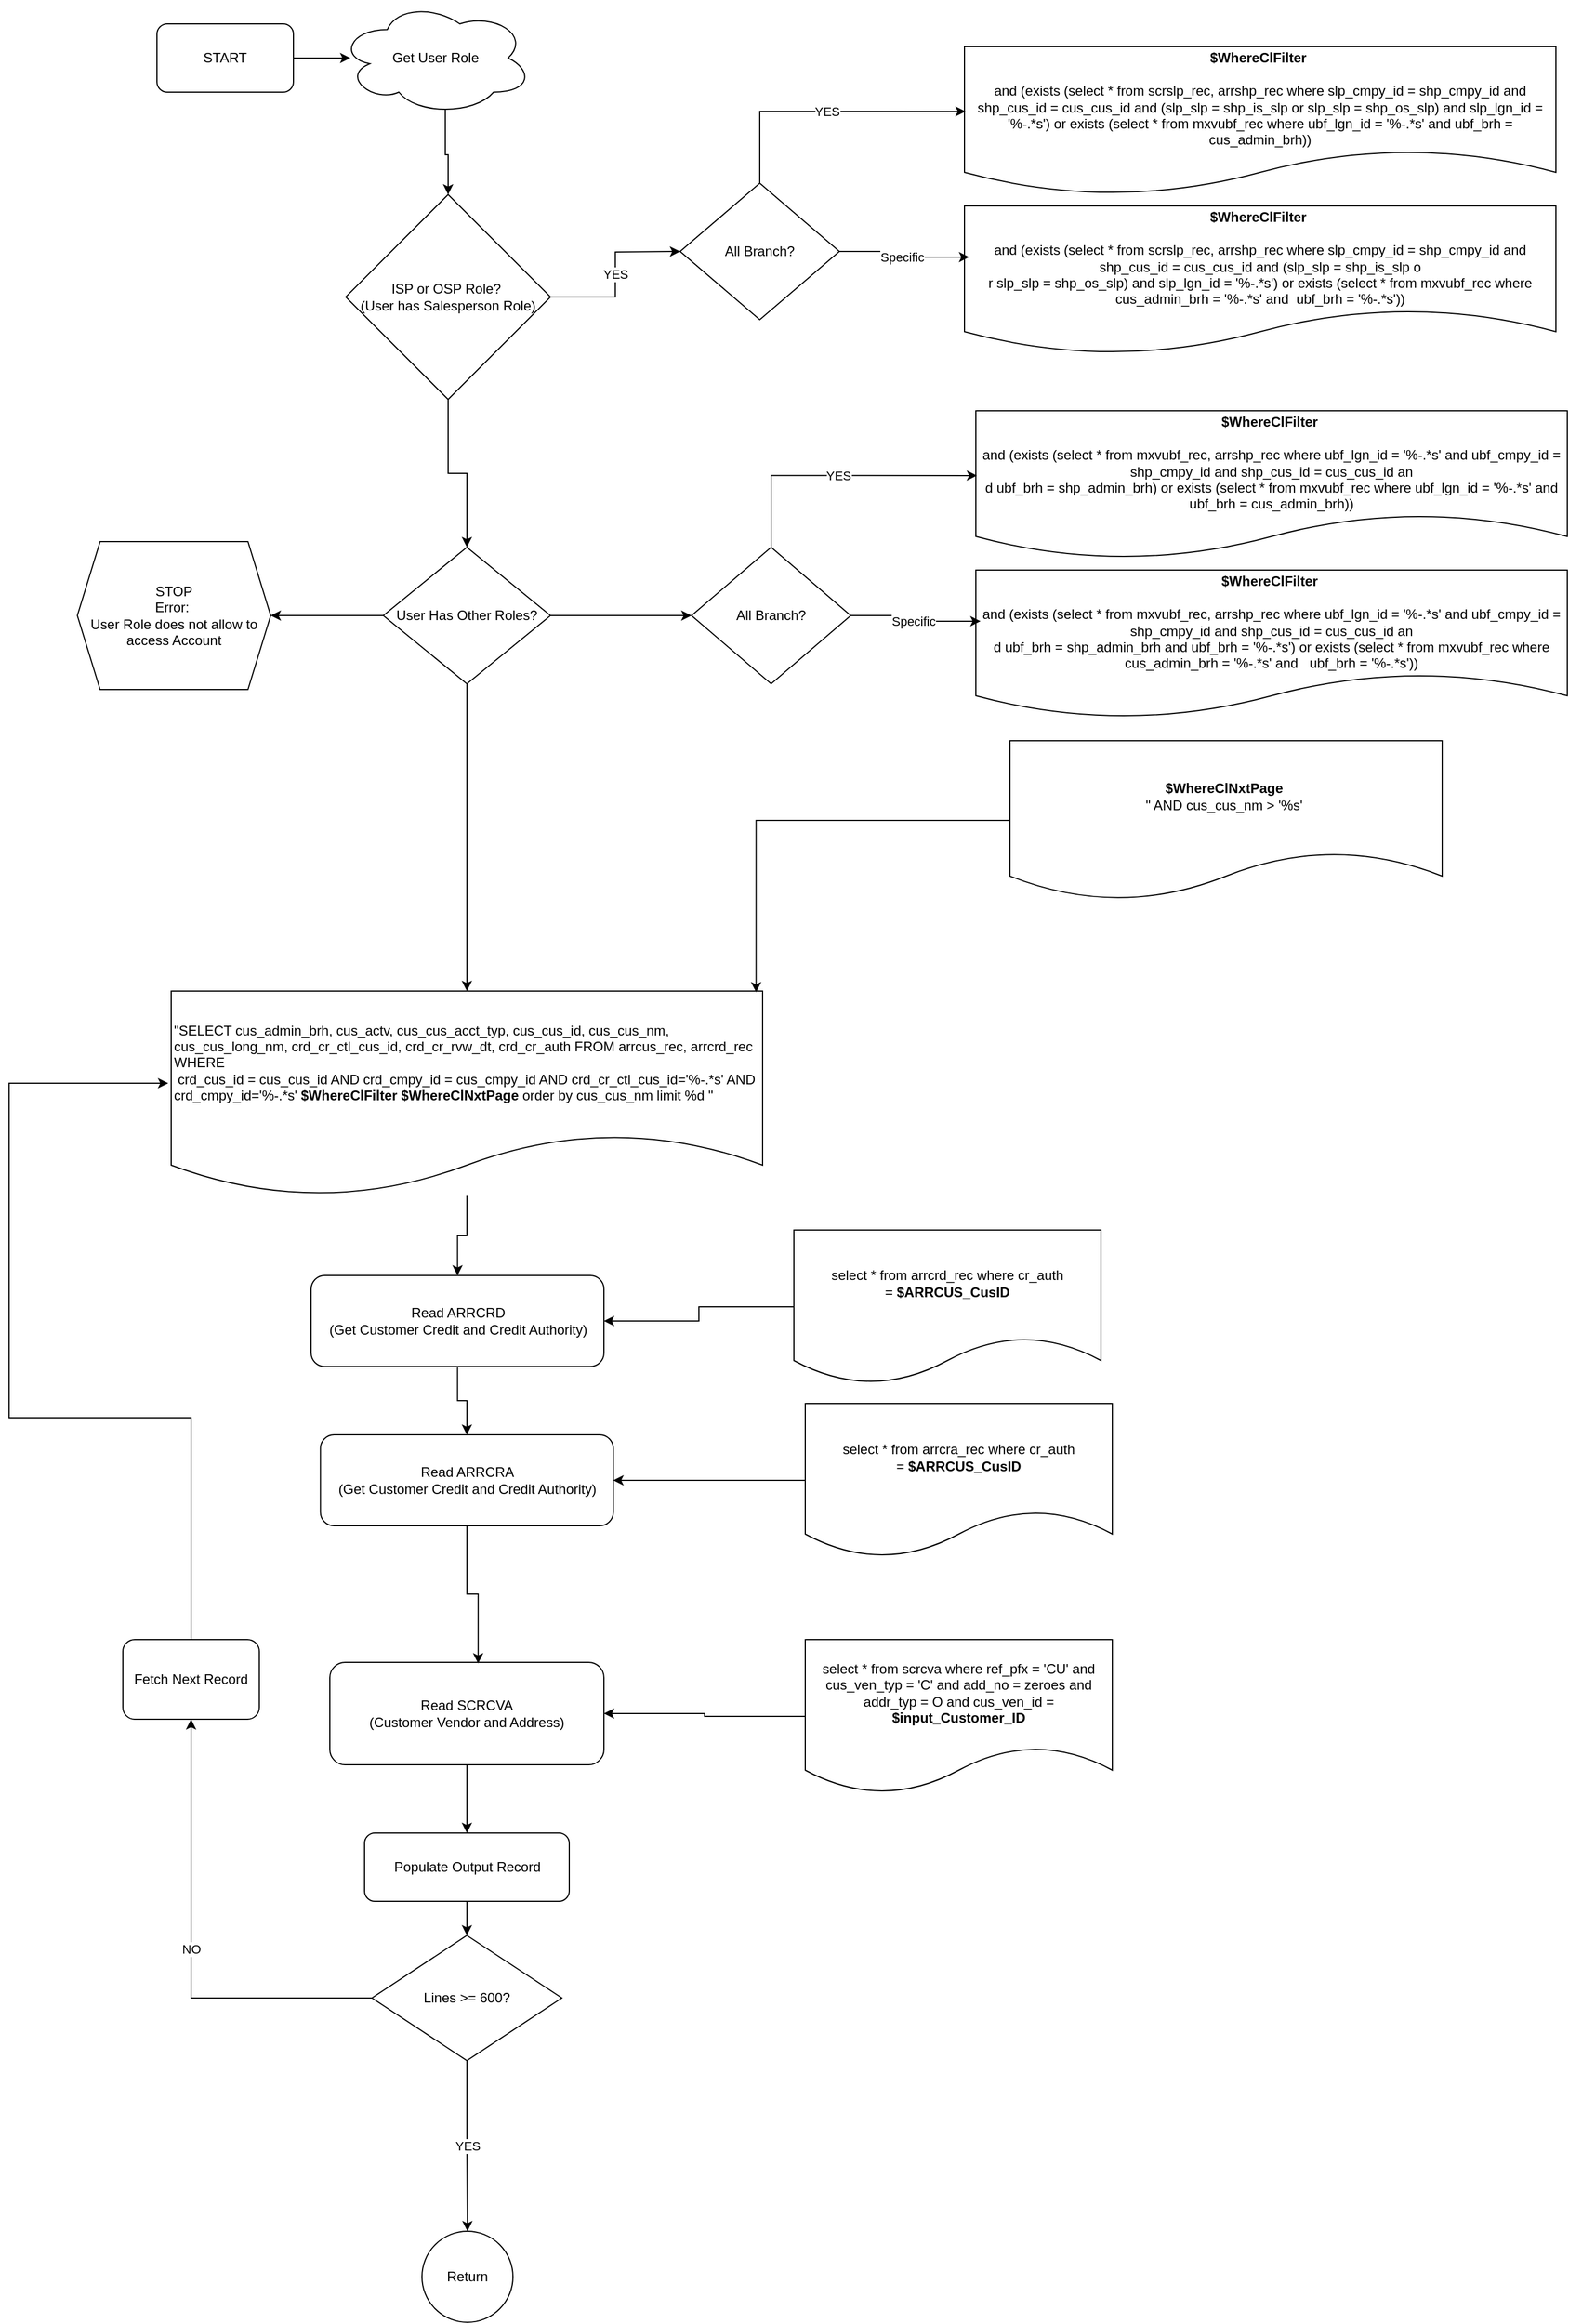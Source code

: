 <mxfile version="26.0.5">
  <diagram name="Page-1" id="2q4WQ-y5YPMEOby6-Ocd">
    <mxGraphModel dx="1426" dy="791" grid="1" gridSize="10" guides="1" tooltips="1" connect="1" arrows="1" fold="1" page="1" pageScale="1" pageWidth="1700" pageHeight="1100" math="0" shadow="0">
      <root>
        <mxCell id="0" />
        <mxCell id="1" parent="0" />
        <mxCell id="PUY2As8JfxjbPaMjvpyU-1" value="START" style="rounded=1;whiteSpace=wrap;html=1;" parent="1" vertex="1">
          <mxGeometry x="200" y="60" width="120" height="60" as="geometry" />
        </mxCell>
        <mxCell id="Df34wnRem0RogNqcHzMV-18" style="edgeStyle=orthogonalEdgeStyle;rounded=0;orthogonalLoop=1;jettySize=auto;html=1;" parent="1" source="PUY2As8JfxjbPaMjvpyU-2" target="TeINZwC1lMt_KERLXiga-9" edge="1">
          <mxGeometry relative="1" as="geometry">
            <mxPoint x="470" y="1180" as="targetPoint" />
          </mxGeometry>
        </mxCell>
        <mxCell id="PUY2As8JfxjbPaMjvpyU-2" value="&lt;div&gt;&quot;SELECT cus_admin_brh, cus_actv, cus_cus_acct_typ, cus_cus_id, cus_cus_nm, cus_cus_long_nm, crd_cr_ctl_cus_id, crd_cr_rvw_dt, crd_cr_auth FROM arrcus_rec, arrcrd_rec WHERE&lt;/div&gt;&lt;div&gt;&amp;nbsp;crd_cus_id = cus_cus_id AND crd_cmpy_id = cus_cmpy_id AND crd_cr_ctl_cus_id=&#39;%-.*s&#39; AND crd_cmpy_id=&#39;%-.*s&#39; &lt;b&gt;$WhereClFilter $WhereClNxtPage&amp;nbsp;&lt;/b&gt;order by cus_cus_nm limit %d &quot;&lt;/div&gt;" style="shape=document;html=1;boundedLbl=1;whiteSpace=wrap;align=left;" parent="1" vertex="1">
          <mxGeometry x="212.5" y="910" width="520" height="180" as="geometry" />
        </mxCell>
        <UserObject label="Get User Role" link="https://viewer.diagrams.net/?tags=%7B%7D&amp;lightbox=1&amp;highlight=0000ff&amp;edit=_blank&amp;layers=1&amp;nav=1&amp;title=Get_User_Role.drawio#Uhttps%3A%2F%2Fraw.githubusercontent.com%2Feme-invera%2FCustomer_Maintenance%2Fmain%2FGet_User_Role.drawio" id="PUY2As8JfxjbPaMjvpyU-6">
          <mxCell style="ellipse;shape=cloud;whiteSpace=wrap;html=1;" parent="1" vertex="1">
            <mxGeometry x="360" y="40" width="170" height="100" as="geometry" />
          </mxCell>
        </UserObject>
        <mxCell id="PUY2As8JfxjbPaMjvpyU-7" value="&lt;div&gt;&lt;b style=&quot;color: light-dark(rgb(0, 0, 0), rgb(255, 255, 255)); background-color: transparent; text-align: left;&quot;&gt;$WhereClFilter&lt;/b&gt;&amp;nbsp;&lt;br&gt;&lt;br&gt;and (exists (select * from scrslp_rec, arrshp_rec where slp_cmpy_id = shp_cmpy_id and shp_cus_id = cus_cus_id and (slp_slp = shp_is_slp o&lt;span style=&quot;text-align: left; background-color: transparent; color: light-dark(rgb(0, 0, 0), rgb(255, 255, 255));&quot;&gt;r slp_slp = shp_os_slp) and slp_lgn_id = &#39;%-.*s&#39;) or exists (select * from mxvubf_rec where ubf_lgn_id = &#39;%-.*s&#39; and ubf_brh = cus_admin_brh))&lt;/span&gt;&lt;/div&gt;" style="shape=document;whiteSpace=wrap;html=1;boundedLbl=1;" parent="1" vertex="1">
          <mxGeometry x="910" y="80" width="520" height="130" as="geometry" />
        </mxCell>
        <mxCell id="PUY2As8JfxjbPaMjvpyU-10" value="YES" style="edgeStyle=orthogonalEdgeStyle;rounded=0;orthogonalLoop=1;jettySize=auto;html=1;exitX=1;exitY=0.5;exitDx=0;exitDy=0;" parent="1" source="PUY2As8JfxjbPaMjvpyU-9" edge="1">
          <mxGeometry relative="1" as="geometry">
            <mxPoint x="660" y="260" as="targetPoint" />
          </mxGeometry>
        </mxCell>
        <mxCell id="PUY2As8JfxjbPaMjvpyU-15" style="edgeStyle=orthogonalEdgeStyle;rounded=0;orthogonalLoop=1;jettySize=auto;html=1;exitX=0.5;exitY=1;exitDx=0;exitDy=0;" parent="1" source="PUY2As8JfxjbPaMjvpyU-9" target="PUY2As8JfxjbPaMjvpyU-14" edge="1">
          <mxGeometry relative="1" as="geometry" />
        </mxCell>
        <mxCell id="PUY2As8JfxjbPaMjvpyU-9" value="ISP or OSP Role?&amp;nbsp;&lt;br&gt;(User has Salesperson Role)" style="rhombus;whiteSpace=wrap;html=1;" parent="1" vertex="1">
          <mxGeometry x="366" y="210" width="180" height="180" as="geometry" />
        </mxCell>
        <mxCell id="PUY2As8JfxjbPaMjvpyU-12" style="edgeStyle=orthogonalEdgeStyle;rounded=0;orthogonalLoop=1;jettySize=auto;html=1;exitX=0.55;exitY=0.95;exitDx=0;exitDy=0;exitPerimeter=0;entryX=0.5;entryY=0;entryDx=0;entryDy=0;" parent="1" source="PUY2As8JfxjbPaMjvpyU-6" target="PUY2As8JfxjbPaMjvpyU-9" edge="1">
          <mxGeometry relative="1" as="geometry" />
        </mxCell>
        <mxCell id="PUY2As8JfxjbPaMjvpyU-13" style="edgeStyle=orthogonalEdgeStyle;rounded=0;orthogonalLoop=1;jettySize=auto;html=1;exitX=1;exitY=0.5;exitDx=0;exitDy=0;entryX=0.059;entryY=0.5;entryDx=0;entryDy=0;entryPerimeter=0;" parent="1" source="PUY2As8JfxjbPaMjvpyU-1" target="PUY2As8JfxjbPaMjvpyU-6" edge="1">
          <mxGeometry relative="1" as="geometry" />
        </mxCell>
        <mxCell id="PUY2As8JfxjbPaMjvpyU-21" value="" style="edgeStyle=orthogonalEdgeStyle;rounded=0;orthogonalLoop=1;jettySize=auto;html=1;" parent="1" source="PUY2As8JfxjbPaMjvpyU-14" target="PUY2As8JfxjbPaMjvpyU-20" edge="1">
          <mxGeometry relative="1" as="geometry" />
        </mxCell>
        <mxCell id="PUY2As8JfxjbPaMjvpyU-27" value="" style="edgeStyle=orthogonalEdgeStyle;rounded=0;orthogonalLoop=1;jettySize=auto;html=1;" parent="1" source="PUY2As8JfxjbPaMjvpyU-14" target="PUY2As8JfxjbPaMjvpyU-24" edge="1">
          <mxGeometry relative="1" as="geometry" />
        </mxCell>
        <mxCell id="PUY2As8JfxjbPaMjvpyU-28" style="edgeStyle=orthogonalEdgeStyle;rounded=0;orthogonalLoop=1;jettySize=auto;html=1;exitX=0.5;exitY=1;exitDx=0;exitDy=0;" parent="1" source="PUY2As8JfxjbPaMjvpyU-14" target="PUY2As8JfxjbPaMjvpyU-2" edge="1">
          <mxGeometry relative="1" as="geometry" />
        </mxCell>
        <mxCell id="PUY2As8JfxjbPaMjvpyU-14" value="User Has Other Roles?" style="rhombus;whiteSpace=wrap;html=1;" parent="1" vertex="1">
          <mxGeometry x="399" y="520" width="147" height="120" as="geometry" />
        </mxCell>
        <mxCell id="PUY2As8JfxjbPaMjvpyU-16" value="&lt;div&gt;&lt;b style=&quot;color: light-dark(rgb(0, 0, 0), rgb(255, 255, 255)); background-color: transparent; text-align: left;&quot;&gt;$WhereClFilter&lt;/b&gt;&amp;nbsp;&lt;br&gt;&lt;br&gt;and (exists (select * from scrslp_rec, arrshp_rec where slp_cmpy_id = shp_cmpy_id and shp_cus_id = cus_cus_id and (slp_slp = shp_is_slp o&lt;/div&gt;&lt;div&gt;r slp_slp = shp_os_slp) and slp_lgn_id = &#39;%-.*s&#39;) or exists (select * from mxvubf_rec where cus_admin_brh = &#39;%-.*s&#39; and&amp;nbsp; ubf_brh = &#39;%-.*s&#39;))&lt;/div&gt;" style="shape=document;whiteSpace=wrap;html=1;boundedLbl=1;" parent="1" vertex="1">
          <mxGeometry x="910" y="220" width="520" height="130" as="geometry" />
        </mxCell>
        <mxCell id="PUY2As8JfxjbPaMjvpyU-17" value="All Branch?" style="rhombus;whiteSpace=wrap;html=1;" parent="1" vertex="1">
          <mxGeometry x="660" y="200" width="140" height="120" as="geometry" />
        </mxCell>
        <mxCell id="PUY2As8JfxjbPaMjvpyU-18" value="YES" style="edgeStyle=orthogonalEdgeStyle;rounded=0;orthogonalLoop=1;jettySize=auto;html=1;exitX=0.5;exitY=0;exitDx=0;exitDy=0;entryX=0.002;entryY=0.438;entryDx=0;entryDy=0;entryPerimeter=0;" parent="1" source="PUY2As8JfxjbPaMjvpyU-17" target="PUY2As8JfxjbPaMjvpyU-7" edge="1">
          <mxGeometry relative="1" as="geometry" />
        </mxCell>
        <mxCell id="PUY2As8JfxjbPaMjvpyU-19" value="Specific" style="edgeStyle=orthogonalEdgeStyle;rounded=0;orthogonalLoop=1;jettySize=auto;html=1;exitX=1;exitY=0.5;exitDx=0;exitDy=0;entryX=0.008;entryY=0.346;entryDx=0;entryDy=0;entryPerimeter=0;" parent="1" source="PUY2As8JfxjbPaMjvpyU-17" target="PUY2As8JfxjbPaMjvpyU-16" edge="1">
          <mxGeometry relative="1" as="geometry" />
        </mxCell>
        <mxCell id="PUY2As8JfxjbPaMjvpyU-20" value="STOP &lt;br&gt;Error:&amp;nbsp;&lt;br&gt;User Role does not allow to access Account" style="shape=hexagon;perimeter=hexagonPerimeter2;whiteSpace=wrap;html=1;fixedSize=1;" parent="1" vertex="1">
          <mxGeometry x="130" y="515" width="170" height="130" as="geometry" />
        </mxCell>
        <mxCell id="PUY2As8JfxjbPaMjvpyU-22" value="&lt;div&gt;&lt;b style=&quot;color: light-dark(rgb(0, 0, 0), rgb(255, 255, 255)); background-color: transparent; text-align: left;&quot;&gt;$WhereClFilter&lt;/b&gt;&amp;nbsp;&lt;br&gt;&lt;br&gt;and (exists (select * from mxvubf_rec, arrshp_rec where ubf_lgn_id = &#39;%-.*s&#39; and ubf_cmpy_id = shp_cmpy_id and shp_cus_id = cus_cus_id an&lt;/div&gt;&lt;div&gt;d ubf_brh = shp_admin_brh) or exists (select * from mxvubf_rec where ubf_lgn_id = &#39;%-.*s&#39; and ubf_brh = cus_admin_brh))&lt;/div&gt;" style="shape=document;whiteSpace=wrap;html=1;boundedLbl=1;" parent="1" vertex="1">
          <mxGeometry x="920" y="400" width="520" height="130" as="geometry" />
        </mxCell>
        <mxCell id="PUY2As8JfxjbPaMjvpyU-23" value="&lt;div&gt;&lt;b style=&quot;background-color: transparent; color: light-dark(rgb(0, 0, 0), rgb(255, 255, 255)); text-align: left;&quot;&gt;$WhereClFilter&lt;/b&gt;&amp;nbsp;&lt;br&gt;&lt;br&gt;and (exists (select * from mxvubf_rec, arrshp_rec where ubf_lgn_id = &#39;%-.*s&#39; and ubf_cmpy_id = shp_cmpy_id and shp_cus_id = cus_cus_id an&lt;/div&gt;&lt;div&gt;d ubf_brh = shp_admin_brh and ubf_brh = &#39;%-.*s&#39;) or exists (select * from mxvubf_rec where cus_admin_brh = &#39;%-.*s&#39; and&amp;nbsp; &amp;nbsp;ubf_brh = &#39;%-.*s&#39;))&lt;/div&gt;" style="shape=document;whiteSpace=wrap;html=1;boundedLbl=1;" parent="1" vertex="1">
          <mxGeometry x="920" y="540" width="520" height="130" as="geometry" />
        </mxCell>
        <mxCell id="PUY2As8JfxjbPaMjvpyU-24" value="All Branch?" style="rhombus;whiteSpace=wrap;html=1;" parent="1" vertex="1">
          <mxGeometry x="670" y="520" width="140" height="120" as="geometry" />
        </mxCell>
        <mxCell id="PUY2As8JfxjbPaMjvpyU-25" value="YES" style="edgeStyle=orthogonalEdgeStyle;rounded=0;orthogonalLoop=1;jettySize=auto;html=1;exitX=0.5;exitY=0;exitDx=0;exitDy=0;entryX=0.002;entryY=0.438;entryDx=0;entryDy=0;entryPerimeter=0;" parent="1" source="PUY2As8JfxjbPaMjvpyU-24" target="PUY2As8JfxjbPaMjvpyU-22" edge="1">
          <mxGeometry relative="1" as="geometry" />
        </mxCell>
        <mxCell id="PUY2As8JfxjbPaMjvpyU-26" value="Specific" style="edgeStyle=orthogonalEdgeStyle;rounded=0;orthogonalLoop=1;jettySize=auto;html=1;exitX=1;exitY=0.5;exitDx=0;exitDy=0;entryX=0.008;entryY=0.346;entryDx=0;entryDy=0;entryPerimeter=0;" parent="1" source="PUY2As8JfxjbPaMjvpyU-24" target="PUY2As8JfxjbPaMjvpyU-23" edge="1">
          <mxGeometry relative="1" as="geometry" />
        </mxCell>
        <mxCell id="PUY2As8JfxjbPaMjvpyU-29" value="&lt;b&gt;$&lt;/b&gt;&lt;b style=&quot;text-align: left;&quot;&gt;WhereClNxtPage&amp;nbsp;&lt;br&gt;&lt;/b&gt;&quot; AND cus_cus_nm &amp;gt; &#39;%s&#39;&amp;nbsp;" style="shape=document;whiteSpace=wrap;html=1;boundedLbl=1;" parent="1" vertex="1">
          <mxGeometry x="950" y="690" width="380" height="140" as="geometry" />
        </mxCell>
        <mxCell id="PUY2As8JfxjbPaMjvpyU-30" style="edgeStyle=orthogonalEdgeStyle;rounded=0;orthogonalLoop=1;jettySize=auto;html=1;exitX=0;exitY=0.5;exitDx=0;exitDy=0;entryX=0.989;entryY=0.006;entryDx=0;entryDy=0;entryPerimeter=0;" parent="1" source="PUY2As8JfxjbPaMjvpyU-29" target="PUY2As8JfxjbPaMjvpyU-2" edge="1">
          <mxGeometry relative="1" as="geometry" />
        </mxCell>
        <mxCell id="Df34wnRem0RogNqcHzMV-7" style="edgeStyle=orthogonalEdgeStyle;rounded=0;orthogonalLoop=1;jettySize=auto;html=1;exitX=0.5;exitY=1;exitDx=0;exitDy=0;" parent="1" source="TeINZwC1lMt_KERLXiga-3" target="Df34wnRem0RogNqcHzMV-16" edge="1">
          <mxGeometry relative="1" as="geometry">
            <mxPoint x="473" y="1580" as="targetPoint" />
            <mxPoint x="472.5" y="1470" as="sourcePoint" />
          </mxGeometry>
        </mxCell>
        <mxCell id="Df34wnRem0RogNqcHzMV-11" value="NO" style="edgeStyle=orthogonalEdgeStyle;rounded=0;orthogonalLoop=1;jettySize=auto;html=1;exitX=0;exitY=0.5;exitDx=0;exitDy=0;entryX=0.5;entryY=1;entryDx=0;entryDy=0;" parent="1" source="Df34wnRem0RogNqcHzMV-13" target="Df34wnRem0RogNqcHzMV-14" edge="1">
          <mxGeometry relative="1" as="geometry" />
        </mxCell>
        <mxCell id="Df34wnRem0RogNqcHzMV-12" value="YES" style="edgeStyle=orthogonalEdgeStyle;rounded=0;orthogonalLoop=1;jettySize=auto;html=1;exitX=0.5;exitY=1;exitDx=0;exitDy=0;" parent="1" source="Df34wnRem0RogNqcHzMV-13" target="Df34wnRem0RogNqcHzMV-17" edge="1">
          <mxGeometry relative="1" as="geometry" />
        </mxCell>
        <mxCell id="Df34wnRem0RogNqcHzMV-13" value="Lines &amp;gt;= 600?" style="rhombus;whiteSpace=wrap;html=1;" parent="1" vertex="1">
          <mxGeometry x="389" y="1740" width="167" height="110" as="geometry" />
        </mxCell>
        <mxCell id="Df34wnRem0RogNqcHzMV-20" value="" style="edgeStyle=orthogonalEdgeStyle;rounded=0;orthogonalLoop=1;jettySize=auto;html=1;entryX=-0.005;entryY=0.45;entryDx=0;entryDy=0;entryPerimeter=0;" parent="1" source="Df34wnRem0RogNqcHzMV-14" target="PUY2As8JfxjbPaMjvpyU-2" edge="1">
          <mxGeometry relative="1" as="geometry">
            <mxPoint x="230" y="1400" as="targetPoint" />
            <Array as="points">
              <mxPoint x="230" y="1285" />
              <mxPoint x="70" y="1285" />
              <mxPoint x="70" y="991" />
            </Array>
          </mxGeometry>
        </mxCell>
        <mxCell id="Df34wnRem0RogNqcHzMV-14" value="Fetch Next Record" style="rounded=1;whiteSpace=wrap;html=1;" parent="1" vertex="1">
          <mxGeometry x="170" y="1480" width="120" height="70" as="geometry" />
        </mxCell>
        <mxCell id="Df34wnRem0RogNqcHzMV-15" style="edgeStyle=orthogonalEdgeStyle;rounded=0;orthogonalLoop=1;jettySize=auto;html=1;" parent="1" source="Df34wnRem0RogNqcHzMV-16" target="Df34wnRem0RogNqcHzMV-13" edge="1">
          <mxGeometry relative="1" as="geometry" />
        </mxCell>
        <mxCell id="Df34wnRem0RogNqcHzMV-16" value="Populate Output Record" style="rounded=1;whiteSpace=wrap;html=1;" parent="1" vertex="1">
          <mxGeometry x="382.5" y="1650" width="180" height="60" as="geometry" />
        </mxCell>
        <mxCell id="Df34wnRem0RogNqcHzMV-17" value="Return" style="ellipse;whiteSpace=wrap;html=1;aspect=fixed;" parent="1" vertex="1">
          <mxGeometry x="433" y="2000" width="80" height="80" as="geometry" />
        </mxCell>
        <mxCell id="TeINZwC1lMt_KERLXiga-2" value="&lt;div&gt;Read ARRCRA&lt;/div&gt;(Get Customer Credit and Credit Authority)" style="rounded=1;whiteSpace=wrap;html=1;" vertex="1" parent="1">
          <mxGeometry x="343.75" y="1300" width="257.5" height="80" as="geometry" />
        </mxCell>
        <mxCell id="TeINZwC1lMt_KERLXiga-3" value="Read SCRCVA&lt;br&gt;(Customer Vendor and Address)" style="rounded=1;whiteSpace=wrap;html=1;" vertex="1" parent="1">
          <mxGeometry x="352" y="1500" width="241" height="90" as="geometry" />
        </mxCell>
        <mxCell id="TeINZwC1lMt_KERLXiga-4" style="edgeStyle=orthogonalEdgeStyle;rounded=0;orthogonalLoop=1;jettySize=auto;html=1;entryX=1;entryY=0.5;entryDx=0;entryDy=0;" edge="1" parent="1" source="TeINZwC1lMt_KERLXiga-5" target="TeINZwC1lMt_KERLXiga-3">
          <mxGeometry relative="1" as="geometry" />
        </mxCell>
        <mxCell id="TeINZwC1lMt_KERLXiga-5" value="select * from scrcva where&amp;nbsp;ref_pfx = &#39;CU&#39; and cus_ven_typ = &#39;C&#39; and add_no = zeroes and addr_typ = O and cus_ven_id = &lt;b&gt;$input_Customer_ID&lt;/b&gt;" style="shape=document;whiteSpace=wrap;html=1;boundedLbl=1;" vertex="1" parent="1">
          <mxGeometry x="770" y="1480" width="270" height="135" as="geometry" />
        </mxCell>
        <mxCell id="TeINZwC1lMt_KERLXiga-6" style="edgeStyle=orthogonalEdgeStyle;rounded=0;orthogonalLoop=1;jettySize=auto;html=1;" edge="1" parent="1" source="TeINZwC1lMt_KERLXiga-7" target="TeINZwC1lMt_KERLXiga-2">
          <mxGeometry relative="1" as="geometry" />
        </mxCell>
        <mxCell id="TeINZwC1lMt_KERLXiga-7" value="select * from arrcra_rec where cr_auth =&amp;nbsp;&lt;b&gt;$ARRCUS_CusID&lt;/b&gt;" style="shape=document;whiteSpace=wrap;html=1;boundedLbl=1;" vertex="1" parent="1">
          <mxGeometry x="770" y="1272.5" width="270" height="135" as="geometry" />
        </mxCell>
        <mxCell id="TeINZwC1lMt_KERLXiga-8" style="edgeStyle=orthogonalEdgeStyle;rounded=0;orthogonalLoop=1;jettySize=auto;html=1;exitX=0.5;exitY=1;exitDx=0;exitDy=0;entryX=0.541;entryY=0.011;entryDx=0;entryDy=0;entryPerimeter=0;" edge="1" parent="1" source="TeINZwC1lMt_KERLXiga-2" target="TeINZwC1lMt_KERLXiga-3">
          <mxGeometry relative="1" as="geometry" />
        </mxCell>
        <mxCell id="TeINZwC1lMt_KERLXiga-11" style="edgeStyle=orthogonalEdgeStyle;rounded=0;orthogonalLoop=1;jettySize=auto;html=1;entryX=0.5;entryY=0;entryDx=0;entryDy=0;" edge="1" parent="1" source="TeINZwC1lMt_KERLXiga-9" target="TeINZwC1lMt_KERLXiga-2">
          <mxGeometry relative="1" as="geometry" />
        </mxCell>
        <mxCell id="TeINZwC1lMt_KERLXiga-9" value="&lt;div&gt;Read ARRCRD&lt;/div&gt;(Get Customer Credit and Credit Authority)" style="rounded=1;whiteSpace=wrap;html=1;" vertex="1" parent="1">
          <mxGeometry x="335.5" y="1160" width="257.5" height="80" as="geometry" />
        </mxCell>
        <mxCell id="TeINZwC1lMt_KERLXiga-10" style="edgeStyle=orthogonalEdgeStyle;rounded=0;orthogonalLoop=1;jettySize=auto;html=1;" edge="1" parent="1" target="TeINZwC1lMt_KERLXiga-9" source="TeINZwC1lMt_KERLXiga-12">
          <mxGeometry relative="1" as="geometry">
            <mxPoint x="920" y="1180" as="sourcePoint" />
          </mxGeometry>
        </mxCell>
        <mxCell id="TeINZwC1lMt_KERLXiga-12" value="select * from arrcrd_rec where cr_auth =&amp;nbsp;&lt;b&gt;$ARRCUS_CusID&lt;/b&gt;" style="shape=document;whiteSpace=wrap;html=1;boundedLbl=1;" vertex="1" parent="1">
          <mxGeometry x="760" y="1120" width="270" height="135" as="geometry" />
        </mxCell>
      </root>
    </mxGraphModel>
  </diagram>
</mxfile>
